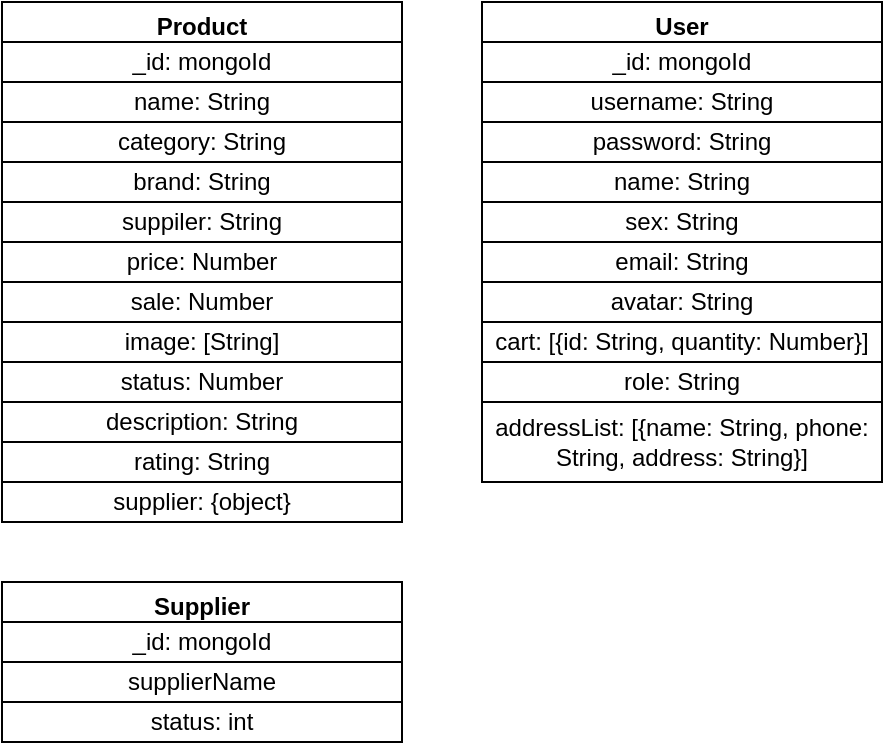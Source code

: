 <mxfile version="14.9.3" type="github">
  <diagram id="C5RBs43oDa-KdzZeNtuy" name="Page-1">
    <mxGraphModel dx="741" dy="391" grid="1" gridSize="10" guides="1" tooltips="1" connect="1" arrows="1" fold="1" page="1" pageScale="1" pageWidth="827" pageHeight="1169" math="0" shadow="0">
      <root>
        <mxCell id="WIyWlLk6GJQsqaUBKTNV-0" />
        <mxCell id="WIyWlLk6GJQsqaUBKTNV-1" parent="WIyWlLk6GJQsqaUBKTNV-0" />
        <mxCell id="1VbI2Q93VdKA1HEl67s4-2" value="Product" style="swimlane;" parent="WIyWlLk6GJQsqaUBKTNV-1" vertex="1">
          <mxGeometry x="180" y="130" width="200" height="240" as="geometry">
            <mxRectangle x="290" y="210" width="130" height="23" as="alternateBounds" />
          </mxGeometry>
        </mxCell>
        <mxCell id="1VbI2Q93VdKA1HEl67s4-4" value="_id: mongoId" style="whiteSpace=wrap;html=1;rounded=0;shadow=0;sketch=0;glass=0;align=center;" parent="1VbI2Q93VdKA1HEl67s4-2" vertex="1">
          <mxGeometry y="20" width="200" height="20" as="geometry" />
        </mxCell>
        <mxCell id="1VbI2Q93VdKA1HEl67s4-5" value="name: String" style="whiteSpace=wrap;html=1;rounded=0;shadow=0;sketch=0;glass=0;align=center;" parent="1VbI2Q93VdKA1HEl67s4-2" vertex="1">
          <mxGeometry y="40" width="200" height="20" as="geometry" />
        </mxCell>
        <mxCell id="1VbI2Q93VdKA1HEl67s4-6" value="category: String" style="whiteSpace=wrap;html=1;rounded=0;shadow=0;sketch=0;glass=0;align=center;" parent="1VbI2Q93VdKA1HEl67s4-2" vertex="1">
          <mxGeometry y="60" width="200" height="20" as="geometry" />
        </mxCell>
        <mxCell id="1VbI2Q93VdKA1HEl67s4-7" value="brand: String" style="whiteSpace=wrap;html=1;rounded=0;shadow=0;sketch=0;glass=0;align=center;" parent="1VbI2Q93VdKA1HEl67s4-2" vertex="1">
          <mxGeometry y="80" width="200" height="20" as="geometry" />
        </mxCell>
        <mxCell id="1VbI2Q93VdKA1HEl67s4-8" value="price: Number" style="whiteSpace=wrap;html=1;rounded=0;shadow=0;sketch=0;glass=0;align=center;" parent="1VbI2Q93VdKA1HEl67s4-2" vertex="1">
          <mxGeometry y="120" width="200" height="20" as="geometry" />
        </mxCell>
        <mxCell id="1VbI2Q93VdKA1HEl67s4-9" value="sale: Number" style="whiteSpace=wrap;html=1;rounded=0;shadow=0;sketch=0;glass=0;align=center;" parent="1VbI2Q93VdKA1HEl67s4-2" vertex="1">
          <mxGeometry y="140" width="200" height="20" as="geometry" />
        </mxCell>
        <mxCell id="1VbI2Q93VdKA1HEl67s4-10" value="image: [String]" style="whiteSpace=wrap;html=1;rounded=0;shadow=0;sketch=0;glass=0;align=center;" parent="1VbI2Q93VdKA1HEl67s4-2" vertex="1">
          <mxGeometry y="160" width="200" height="20" as="geometry" />
        </mxCell>
        <mxCell id="1VbI2Q93VdKA1HEl67s4-12" value="description: String" style="whiteSpace=wrap;html=1;rounded=0;shadow=0;sketch=0;glass=0;align=center;" parent="1VbI2Q93VdKA1HEl67s4-2" vertex="1">
          <mxGeometry y="200" width="200" height="20" as="geometry" />
        </mxCell>
        <mxCell id="1VbI2Q93VdKA1HEl67s4-13" value="rating: String" style="whiteSpace=wrap;html=1;rounded=0;shadow=0;sketch=0;glass=0;align=center;" parent="1VbI2Q93VdKA1HEl67s4-2" vertex="1">
          <mxGeometry y="220" width="200" height="20" as="geometry" />
        </mxCell>
        <mxCell id="3" value="suppiler: String" style="whiteSpace=wrap;html=1;rounded=0;shadow=0;sketch=0;glass=0;align=center;" parent="1VbI2Q93VdKA1HEl67s4-2" vertex="1">
          <mxGeometry y="100" width="200" height="20" as="geometry" />
        </mxCell>
        <mxCell id="LvrYTAAm1pHi0Odwoep5-5" value="status: Number" style="whiteSpace=wrap;html=1;rounded=0;shadow=0;sketch=0;glass=0;align=center;" vertex="1" parent="1VbI2Q93VdKA1HEl67s4-2">
          <mxGeometry y="180" width="200" height="20" as="geometry" />
        </mxCell>
        <mxCell id="1VbI2Q93VdKA1HEl67s4-15" value="User" style="swimlane;" parent="WIyWlLk6GJQsqaUBKTNV-1" vertex="1">
          <mxGeometry x="420" y="130" width="200" height="240" as="geometry">
            <mxRectangle x="290" y="210" width="130" height="23" as="alternateBounds" />
          </mxGeometry>
        </mxCell>
        <mxCell id="1VbI2Q93VdKA1HEl67s4-16" value="_id: mongoId" style="whiteSpace=wrap;html=1;rounded=0;shadow=0;sketch=0;glass=0;align=center;" parent="1VbI2Q93VdKA1HEl67s4-15" vertex="1">
          <mxGeometry y="20" width="200" height="20" as="geometry" />
        </mxCell>
        <mxCell id="1VbI2Q93VdKA1HEl67s4-17" value="username: String" style="whiteSpace=wrap;html=1;rounded=0;shadow=0;sketch=0;glass=0;align=center;" parent="1VbI2Q93VdKA1HEl67s4-15" vertex="1">
          <mxGeometry y="40" width="200" height="20" as="geometry" />
        </mxCell>
        <mxCell id="1VbI2Q93VdKA1HEl67s4-18" value="password: String" style="whiteSpace=wrap;html=1;rounded=0;shadow=0;sketch=0;glass=0;align=center;" parent="1VbI2Q93VdKA1HEl67s4-15" vertex="1">
          <mxGeometry y="60" width="200" height="20" as="geometry" />
        </mxCell>
        <mxCell id="1VbI2Q93VdKA1HEl67s4-19" value="email: String" style="whiteSpace=wrap;html=1;rounded=0;shadow=0;sketch=0;glass=0;align=center;" parent="1VbI2Q93VdKA1HEl67s4-15" vertex="1">
          <mxGeometry y="120" width="200" height="20" as="geometry" />
        </mxCell>
        <mxCell id="1VbI2Q93VdKA1HEl67s4-20" value="avatar: String" style="whiteSpace=wrap;html=1;rounded=0;shadow=0;sketch=0;glass=0;align=center;" parent="1VbI2Q93VdKA1HEl67s4-15" vertex="1">
          <mxGeometry y="140" width="200" height="20" as="geometry" />
        </mxCell>
        <mxCell id="1VbI2Q93VdKA1HEl67s4-21" value="cart: [{id: String, quantity: Number}]" style="whiteSpace=wrap;html=1;rounded=0;shadow=0;sketch=0;glass=0;align=center;" parent="1VbI2Q93VdKA1HEl67s4-15" vertex="1">
          <mxGeometry y="160" width="200" height="20" as="geometry" />
        </mxCell>
        <mxCell id="1VbI2Q93VdKA1HEl67s4-22" value="role: String" style="whiteSpace=wrap;html=1;rounded=0;shadow=0;sketch=0;glass=0;align=center;" parent="1VbI2Q93VdKA1HEl67s4-15" vertex="1">
          <mxGeometry y="180" width="200" height="20" as="geometry" />
        </mxCell>
        <mxCell id="1" value="addressList: [{name: String, phone: String, address: String}]" style="whiteSpace=wrap;html=1;rounded=0;shadow=0;sketch=0;glass=0;align=center;" parent="1VbI2Q93VdKA1HEl67s4-15" vertex="1">
          <mxGeometry y="200" width="200" height="40" as="geometry" />
        </mxCell>
        <mxCell id="4" value="name: String" style="whiteSpace=wrap;html=1;rounded=0;shadow=0;sketch=0;glass=0;align=center;" parent="1VbI2Q93VdKA1HEl67s4-15" vertex="1">
          <mxGeometry y="80" width="200" height="20" as="geometry" />
        </mxCell>
        <mxCell id="5" value="sex: String" style="whiteSpace=wrap;html=1;rounded=0;shadow=0;sketch=0;glass=0;align=center;" parent="1VbI2Q93VdKA1HEl67s4-15" vertex="1">
          <mxGeometry y="100" width="200" height="20" as="geometry" />
        </mxCell>
        <mxCell id="1VbI2Q93VdKA1HEl67s4-11" value="supplier: {object}" style="whiteSpace=wrap;html=1;rounded=0;shadow=0;sketch=0;glass=0;align=center;" parent="WIyWlLk6GJQsqaUBKTNV-1" vertex="1">
          <mxGeometry x="180" y="370" width="200" height="20" as="geometry" />
        </mxCell>
        <mxCell id="LvrYTAAm1pHi0Odwoep5-6" value="Supplier" style="swimlane;" vertex="1" parent="WIyWlLk6GJQsqaUBKTNV-1">
          <mxGeometry x="180" y="420" width="200" height="80" as="geometry">
            <mxRectangle x="290" y="210" width="130" height="23" as="alternateBounds" />
          </mxGeometry>
        </mxCell>
        <mxCell id="LvrYTAAm1pHi0Odwoep5-7" value="_id: mongoId" style="whiteSpace=wrap;html=1;rounded=0;shadow=0;sketch=0;glass=0;align=center;" vertex="1" parent="LvrYTAAm1pHi0Odwoep5-6">
          <mxGeometry y="20" width="200" height="20" as="geometry" />
        </mxCell>
        <mxCell id="LvrYTAAm1pHi0Odwoep5-8" value="supplierName" style="whiteSpace=wrap;html=1;rounded=0;shadow=0;sketch=0;glass=0;align=center;" vertex="1" parent="LvrYTAAm1pHi0Odwoep5-6">
          <mxGeometry y="40" width="200" height="20" as="geometry" />
        </mxCell>
        <mxCell id="LvrYTAAm1pHi0Odwoep5-9" value="status: int" style="whiteSpace=wrap;html=1;rounded=0;shadow=0;sketch=0;glass=0;align=center;" vertex="1" parent="LvrYTAAm1pHi0Odwoep5-6">
          <mxGeometry y="60" width="200" height="20" as="geometry" />
        </mxCell>
      </root>
    </mxGraphModel>
  </diagram>
</mxfile>
